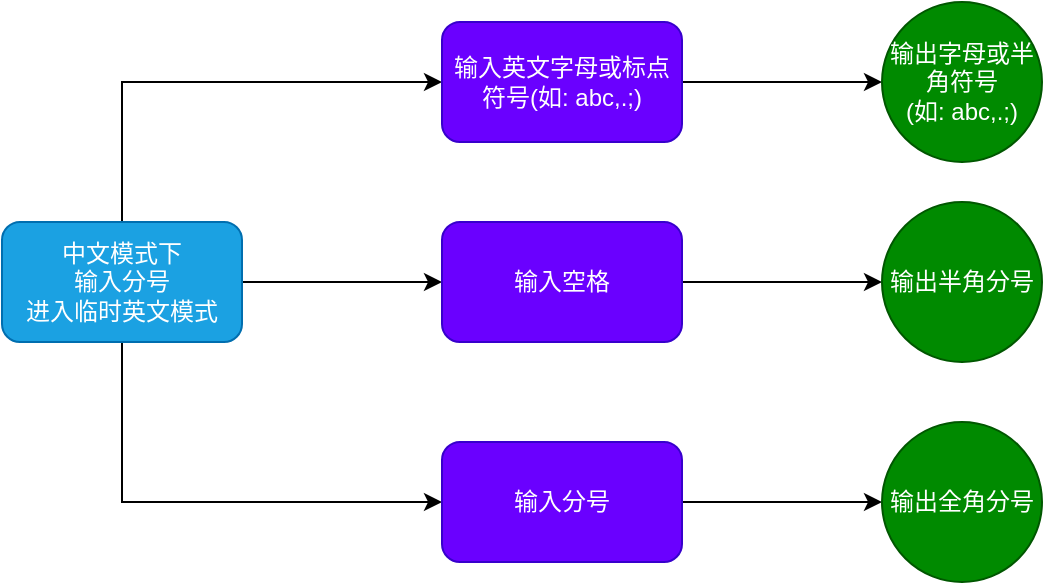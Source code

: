 <mxfile version="21.2.0" type="github">
  <diagram name="第 1 页" id="_44hsCMh0kwW0n-OsUm_">
    <mxGraphModel dx="954" dy="560" grid="1" gridSize="10" guides="1" tooltips="1" connect="1" arrows="1" fold="1" page="1" pageScale="1" pageWidth="1654" pageHeight="2336" math="0" shadow="0">
      <root>
        <mxCell id="0" />
        <mxCell id="1" parent="0" />
        <mxCell id="pZLuwGBEcK4U3wzPfltz-15" style="edgeStyle=orthogonalEdgeStyle;rounded=0;orthogonalLoop=1;jettySize=auto;html=1;exitX=0.5;exitY=0;exitDx=0;exitDy=0;entryX=0;entryY=0.5;entryDx=0;entryDy=0;" edge="1" parent="1" source="pZLuwGBEcK4U3wzPfltz-1" target="pZLuwGBEcK4U3wzPfltz-2">
          <mxGeometry relative="1" as="geometry" />
        </mxCell>
        <mxCell id="pZLuwGBEcK4U3wzPfltz-16" style="edgeStyle=orthogonalEdgeStyle;rounded=0;orthogonalLoop=1;jettySize=auto;html=1;exitX=0.5;exitY=1;exitDx=0;exitDy=0;entryX=0;entryY=0.5;entryDx=0;entryDy=0;" edge="1" parent="1" source="pZLuwGBEcK4U3wzPfltz-1" target="pZLuwGBEcK4U3wzPfltz-5">
          <mxGeometry relative="1" as="geometry" />
        </mxCell>
        <mxCell id="pZLuwGBEcK4U3wzPfltz-17" style="edgeStyle=orthogonalEdgeStyle;rounded=0;orthogonalLoop=1;jettySize=auto;html=1;exitX=1;exitY=0.5;exitDx=0;exitDy=0;entryX=0;entryY=0.5;entryDx=0;entryDy=0;" edge="1" parent="1" source="pZLuwGBEcK4U3wzPfltz-1" target="pZLuwGBEcK4U3wzPfltz-4">
          <mxGeometry relative="1" as="geometry" />
        </mxCell>
        <mxCell id="pZLuwGBEcK4U3wzPfltz-1" value="中文模式下&lt;br&gt;输入分号&lt;br&gt;进入临时英文模式" style="rounded=1;whiteSpace=wrap;html=1;fillColor=#1ba1e2;fontColor=#ffffff;strokeColor=#006EAF;" vertex="1" parent="1">
          <mxGeometry x="150" y="220" width="120" height="60" as="geometry" />
        </mxCell>
        <mxCell id="pZLuwGBEcK4U3wzPfltz-14" value="" style="edgeStyle=orthogonalEdgeStyle;rounded=0;orthogonalLoop=1;jettySize=auto;html=1;" edge="1" parent="1" source="pZLuwGBEcK4U3wzPfltz-2" target="pZLuwGBEcK4U3wzPfltz-13">
          <mxGeometry relative="1" as="geometry" />
        </mxCell>
        <mxCell id="pZLuwGBEcK4U3wzPfltz-2" value="输入英文字母或标点符号(如: abc,.;)" style="rounded=1;whiteSpace=wrap;html=1;fillColor=#6a00ff;fontColor=#ffffff;strokeColor=#3700CC;" vertex="1" parent="1">
          <mxGeometry x="370" y="120" width="120" height="60" as="geometry" />
        </mxCell>
        <mxCell id="pZLuwGBEcK4U3wzPfltz-10" value="" style="edgeStyle=orthogonalEdgeStyle;rounded=0;orthogonalLoop=1;jettySize=auto;html=1;" edge="1" parent="1" source="pZLuwGBEcK4U3wzPfltz-4" target="pZLuwGBEcK4U3wzPfltz-9">
          <mxGeometry relative="1" as="geometry" />
        </mxCell>
        <mxCell id="pZLuwGBEcK4U3wzPfltz-4" value="输入空格" style="rounded=1;whiteSpace=wrap;html=1;fillColor=#6a00ff;fontColor=#ffffff;strokeColor=#3700CC;" vertex="1" parent="1">
          <mxGeometry x="370" y="220" width="120" height="60" as="geometry" />
        </mxCell>
        <mxCell id="pZLuwGBEcK4U3wzPfltz-12" value="" style="edgeStyle=orthogonalEdgeStyle;rounded=0;orthogonalLoop=1;jettySize=auto;html=1;" edge="1" parent="1" source="pZLuwGBEcK4U3wzPfltz-5" target="pZLuwGBEcK4U3wzPfltz-11">
          <mxGeometry relative="1" as="geometry" />
        </mxCell>
        <mxCell id="pZLuwGBEcK4U3wzPfltz-5" value="输入分号" style="rounded=1;whiteSpace=wrap;html=1;fillColor=#6a00ff;fontColor=#ffffff;strokeColor=#3700CC;" vertex="1" parent="1">
          <mxGeometry x="370" y="330" width="120" height="60" as="geometry" />
        </mxCell>
        <mxCell id="pZLuwGBEcK4U3wzPfltz-9" value="输出半角分号" style="ellipse;whiteSpace=wrap;html=1;rounded=1;fillColor=#008a00;fontColor=#ffffff;strokeColor=#005700;" vertex="1" parent="1">
          <mxGeometry x="590" y="210" width="80" height="80" as="geometry" />
        </mxCell>
        <mxCell id="pZLuwGBEcK4U3wzPfltz-11" value="输出全角分号" style="ellipse;whiteSpace=wrap;html=1;rounded=1;fillColor=#008a00;fontColor=#ffffff;strokeColor=#005700;" vertex="1" parent="1">
          <mxGeometry x="590" y="320" width="80" height="80" as="geometry" />
        </mxCell>
        <mxCell id="pZLuwGBEcK4U3wzPfltz-13" value="输出字母或半角符号&lt;br&gt;(如: abc,.;)" style="ellipse;whiteSpace=wrap;html=1;rounded=1;fillColor=#008a00;fontColor=#ffffff;strokeColor=#005700;" vertex="1" parent="1">
          <mxGeometry x="590" y="110" width="80" height="80" as="geometry" />
        </mxCell>
      </root>
    </mxGraphModel>
  </diagram>
</mxfile>
